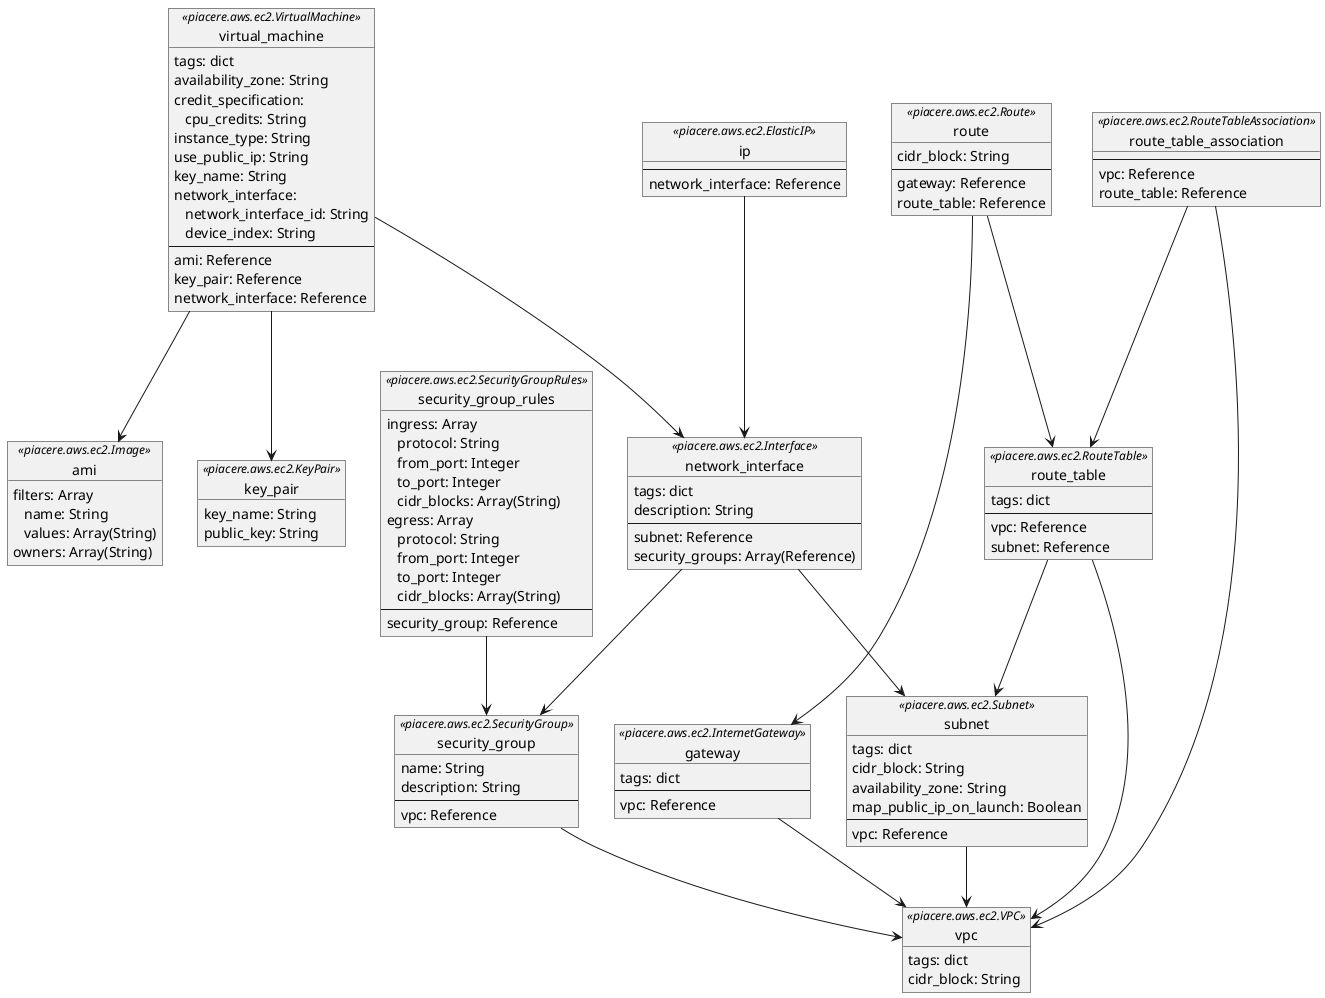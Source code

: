 @startuml integrated

' Design Configuration
skinparam monochrome true
skinparam tabSize 2

object "virtual_machine" as vm <<piacere.aws.ec2.VirtualMachine>> {
    tags: dict
    availability_zone: String
    credit_specification:
        \t cpu_credits: String
    instance_type: String
    use_public_ip: String
    key_name: String
    network_interface:
        \t network_interface_id: String
        \t device_index: String
    ---
    ami: Reference
    key_pair: Reference
    network_interface: Reference
}

object "key_pair" as key_pair <<piacere.aws.ec2.KeyPair>> {
    key_name: String
    public_key: String
}

object "ami" as ami <<piacere.aws.ec2.Image>> {
    filters: Array
        \t name: String
        \t values: Array(String)
    owners: Array(String)
}

object "security_group" as security_group <<piacere.aws.ec2.SecurityGroup>> {
    name: String
    description: String
    ---
    vpc: Reference
}

object "security_group_rules" as security_group_rules <<piacere.aws.ec2.SecurityGroupRules>> {
    ingress: Array
        \t protocol: String
        \t from_port: Integer
        \t to_port: Integer
        \t cidr_blocks: Array(String)
    egress: Array
        \t protocol: String
        \t from_port: Integer
        \t to_port: Integer
        \t cidr_blocks: Array(String)
    ---
    security_group: Reference
}

object "vpc" as vpc <<piacere.aws.ec2.VPC>> {
    tags: dict
    cidr_block: String
}

object "subnet" as subnet <<piacere.aws.ec2.Subnet>> {
    tags: dict
    cidr_block: String
    availability_zone: String
    map_public_ip_on_launch: Boolean
    ---
    vpc: Reference
}

object "network_interface" as network_interface <<piacere.aws.ec2.Interface>> {
    tags: dict
    description: String
    ---
    subnet: Reference
    security_groups: Array(Reference)
}

object "gateway" as gateway <<piacere.aws.ec2.InternetGateway>> {
    tags: dict
    ---
    vpc: Reference
}

object "route_table" as route_table <<piacere.aws.ec2.RouteTable>> {
    tags: dict
    ---
    vpc: Reference
    subnet: Reference
}

object "route" as route <<piacere.aws.ec2.Route>> {
    cidr_block: String
    ---
    gateway: Reference
    route_table: Reference
}

object "route_table_association" as route_table_association <<piacere.aws.ec2.RouteTableAssociation>> {
    ---
    vpc: Reference
    route_table: Reference
}

object "ip" as ip <<piacere.aws.ec2.ElasticIP>> {
    ---
    network_interface: Reference
}

' Relationships
vm --> ami
vm --> key_pair
vm --> network_interface

security_group --> vpc
security_group_rules --> security_group

subnet --> vpc

network_interface --> subnet
network_interface --> security_group

gateway --> vpc

route_table --> vpc
route_table --> subnet
route --> gateway
route --> route_table
route_table_association --> vpc
route_table_association --> route_table

ip --> network_interface

@enduml
